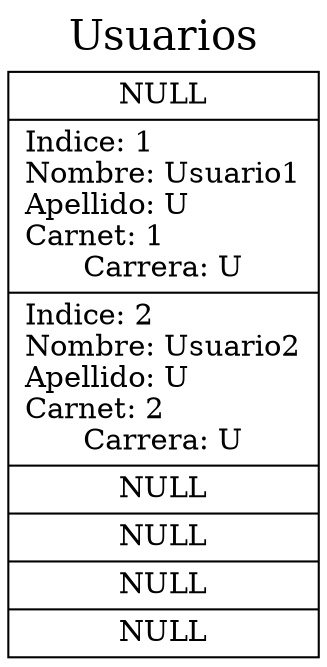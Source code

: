 digraph grafica{
graph[label="Usuarios", labelloc=t, fontsize=20, compound=true];
rankdir = LR;
node [shape=record];
splines=false; hashTable [label="<f0>NULL|<f1> Indice: 1\lNombre: Usuario1\lApellido: U\lCarnet: 1\lCarrera: U|<f2> Indice: 2\lNombre: Usuario2\lApellido: U\lCarnet: 2\lCarrera: U|<f3>NULL|<f4>NULL|<f5>NULL|<f6>NULL"];
}
